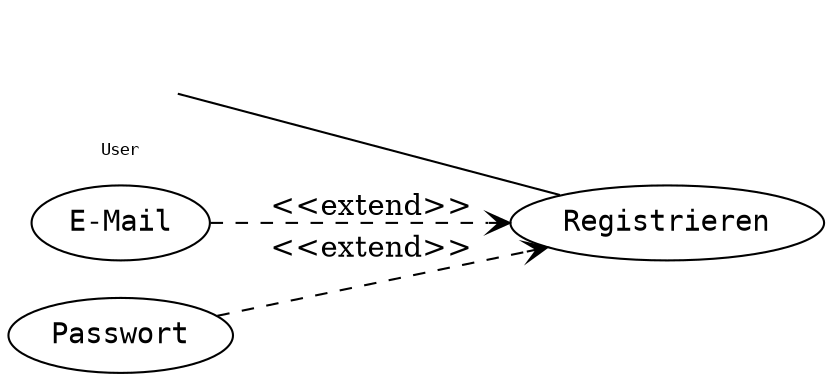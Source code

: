 digraph G {
	rankdir = "LR";
	labelloc="b";
	peripheries=0;

	fontname = "Inconsolata";
	fontsize = 8;

	node [
		shape = "plaintext";
		fontname = "Inconsolata"
	];

	subgraph clusterUser {label="User"; User};
	User [ shapefile="./assets/stick.png"; peripheries=0; label="" ];

	node [
		shape = "ellipse";
		style = "solid"
	];

	Register [ label = "Registrieren" ];
	EMail [ label="E-Mail" ];
	Password [ label="Passwort" ];

	edge [
		arrowhead="none"
	];


	User -> Register;

	edge [ arrowhead="vee" label="<<extend>>" style="dashed" ];

	EMail -> Register;
	Password -> Register;

}
